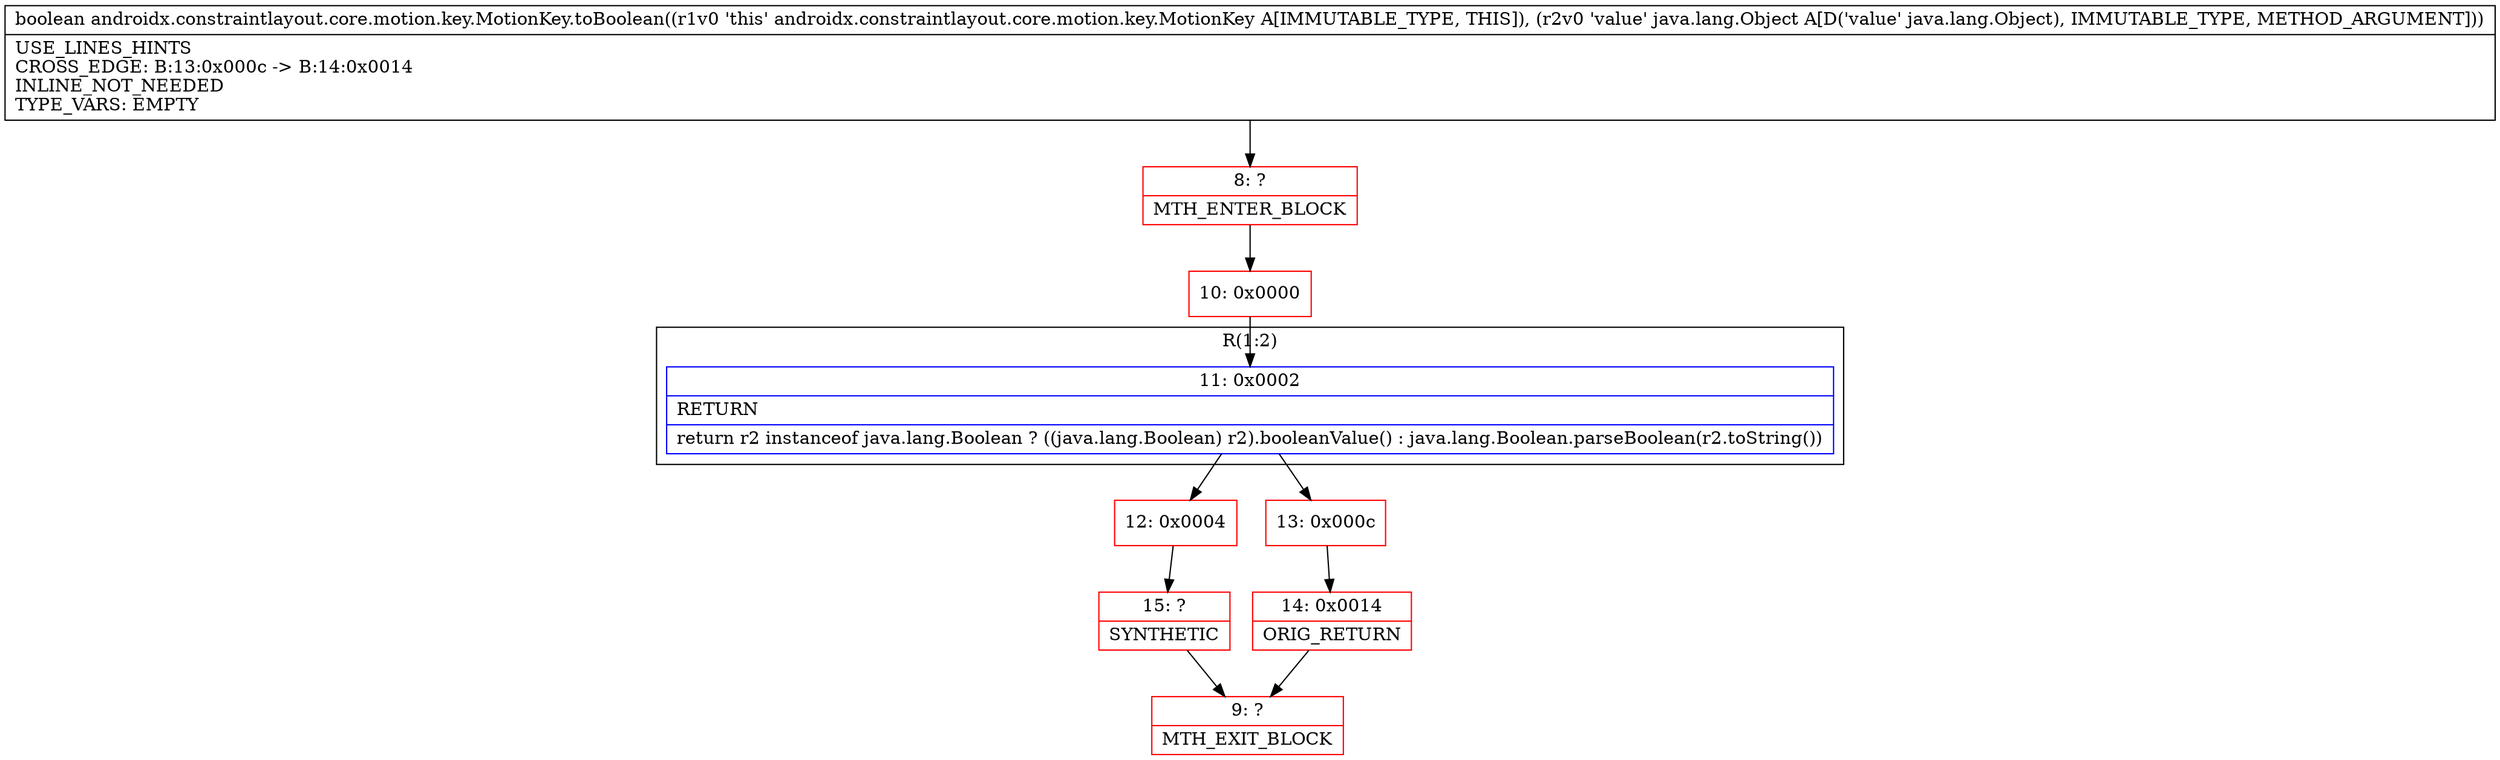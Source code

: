 digraph "CFG forandroidx.constraintlayout.core.motion.key.MotionKey.toBoolean(Ljava\/lang\/Object;)Z" {
subgraph cluster_Region_734805407 {
label = "R(1:2)";
node [shape=record,color=blue];
Node_11 [shape=record,label="{11\:\ 0x0002|RETURN\l|return r2 instanceof java.lang.Boolean ? ((java.lang.Boolean) r2).booleanValue() : java.lang.Boolean.parseBoolean(r2.toString())\l}"];
}
Node_8 [shape=record,color=red,label="{8\:\ ?|MTH_ENTER_BLOCK\l}"];
Node_10 [shape=record,color=red,label="{10\:\ 0x0000}"];
Node_12 [shape=record,color=red,label="{12\:\ 0x0004}"];
Node_15 [shape=record,color=red,label="{15\:\ ?|SYNTHETIC\l}"];
Node_9 [shape=record,color=red,label="{9\:\ ?|MTH_EXIT_BLOCK\l}"];
Node_13 [shape=record,color=red,label="{13\:\ 0x000c}"];
Node_14 [shape=record,color=red,label="{14\:\ 0x0014|ORIG_RETURN\l}"];
MethodNode[shape=record,label="{boolean androidx.constraintlayout.core.motion.key.MotionKey.toBoolean((r1v0 'this' androidx.constraintlayout.core.motion.key.MotionKey A[IMMUTABLE_TYPE, THIS]), (r2v0 'value' java.lang.Object A[D('value' java.lang.Object), IMMUTABLE_TYPE, METHOD_ARGUMENT]))  | USE_LINES_HINTS\lCROSS_EDGE: B:13:0x000c \-\> B:14:0x0014\lINLINE_NOT_NEEDED\lTYPE_VARS: EMPTY\l}"];
MethodNode -> Node_8;Node_11 -> Node_12;
Node_11 -> Node_13;
Node_8 -> Node_10;
Node_10 -> Node_11;
Node_12 -> Node_15;
Node_15 -> Node_9;
Node_13 -> Node_14;
Node_14 -> Node_9;
}

